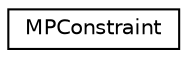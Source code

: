 digraph "Graphical Class Hierarchy"
{
 // LATEX_PDF_SIZE
  edge [fontname="Helvetica",fontsize="10",labelfontname="Helvetica",labelfontsize="10"];
  node [fontname="Helvetica",fontsize="10",shape=record];
  rankdir="LR";
  Node0 [label="MPConstraint",height=0.2,width=0.4,color="black", fillcolor="white", style="filled",URL="$classoperations__research_1_1_m_p_constraint.html",tooltip="The class for constraints of a Mathematical Programming (MP) model."];
}
